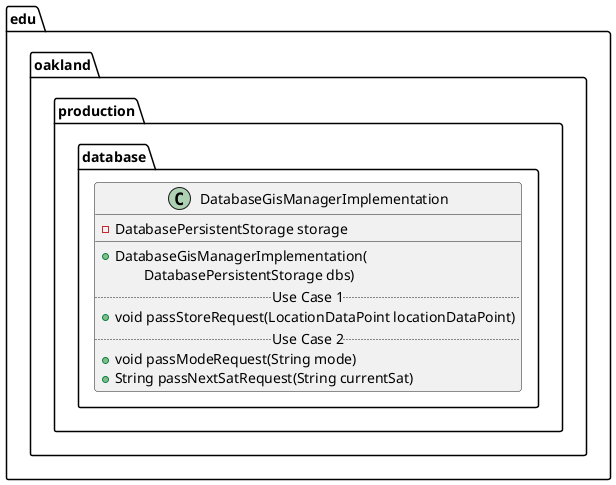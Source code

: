 @startuml DatabaseGisManagerImplementation

package edu.oakland.production.database {
    class DatabaseGisManagerImplementation {
        - DatabasePersistentStorage storage
        __
        + DatabaseGisManagerImplementation(
        \tDatabasePersistentStorage dbs)
        .. Use Case 1 ..
        + void passStoreRequest(LocationDataPoint locationDataPoint)
        .. Use Case 2 ..
        + void passModeRequest(String mode)
        + String passNextSatRequest(String currentSat)
    }
}

@enduml
